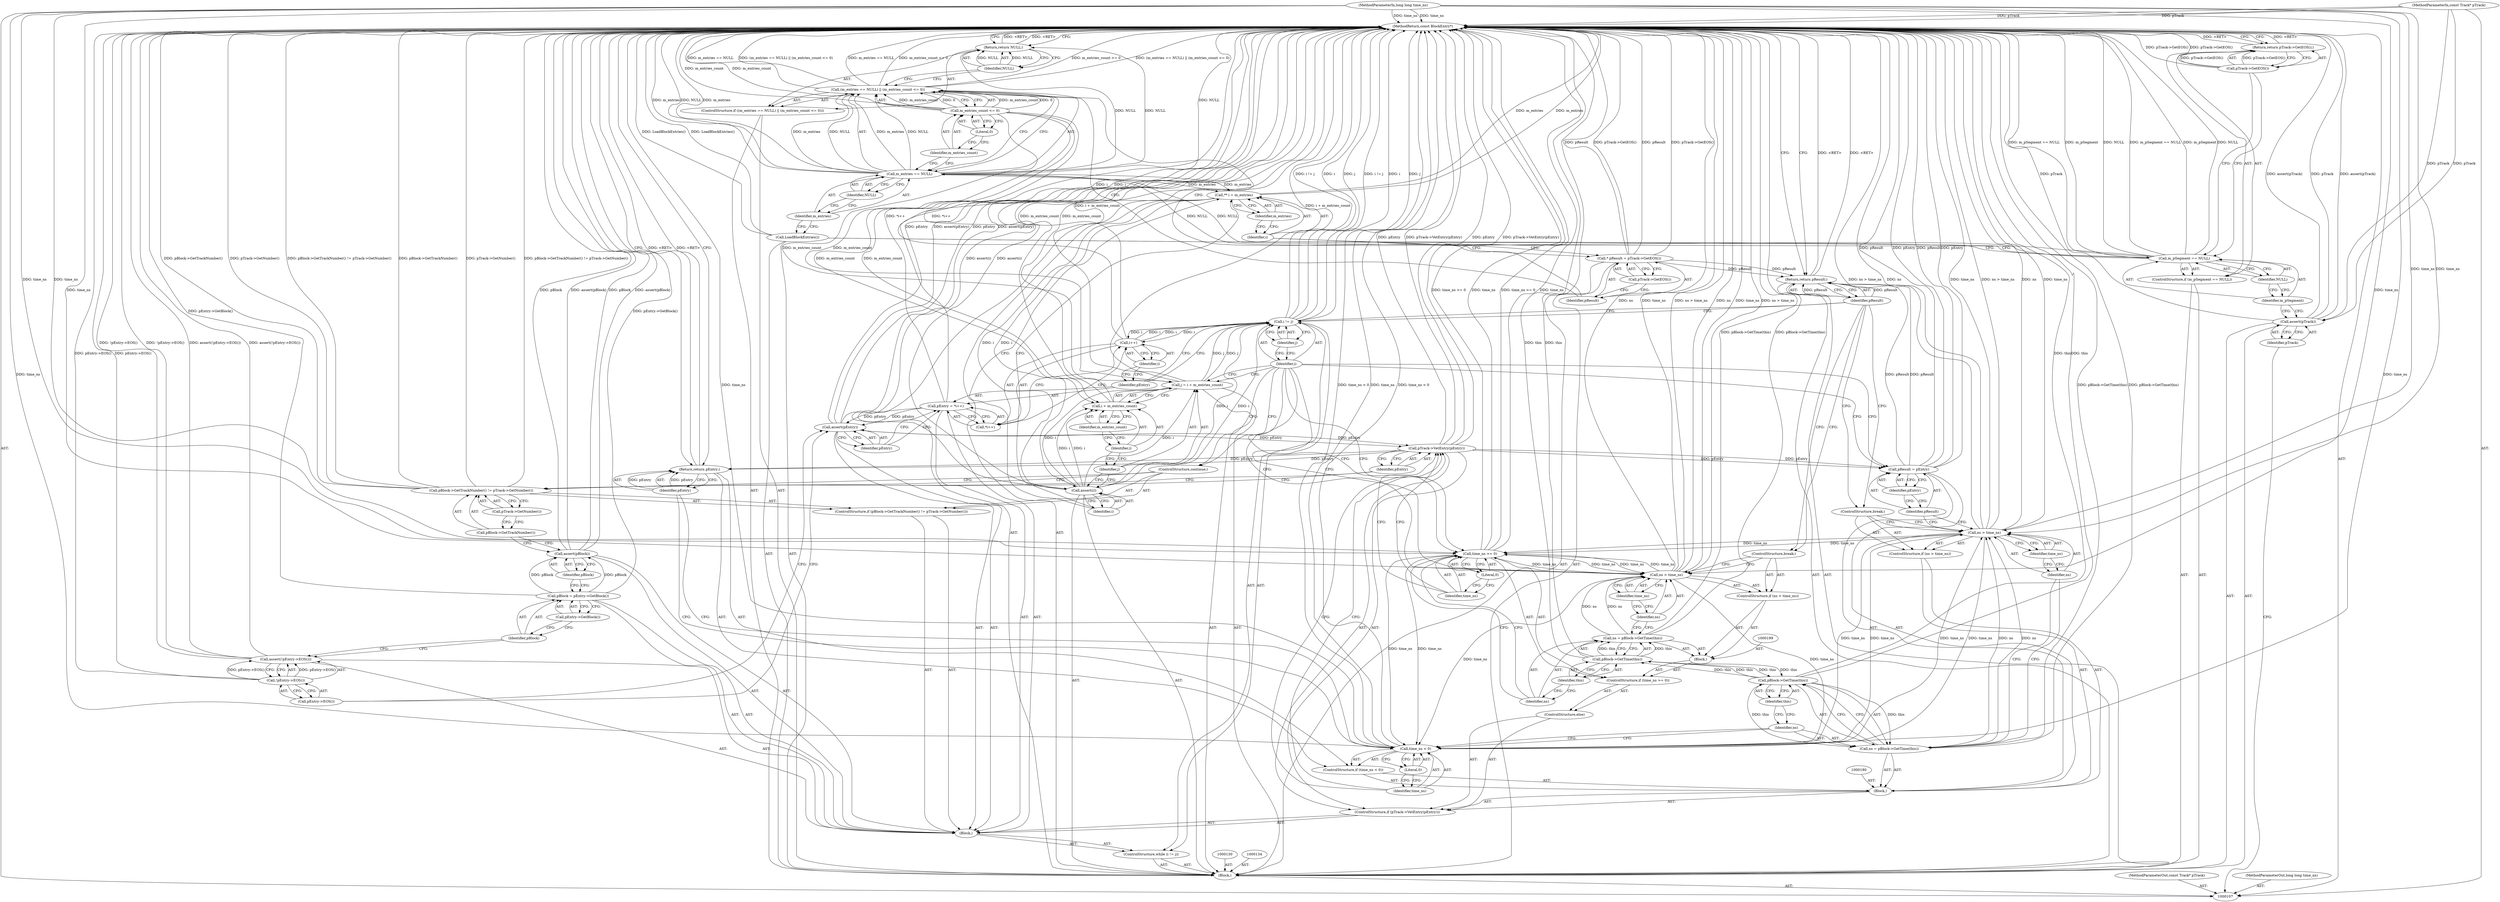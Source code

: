 digraph "1_Android_cc274e2abe8b2a6698a5c47d8aa4bb45f1f9538d_14" {
"1000211" [label="(MethodReturn,const BlockEntry*)"];
"1000108" [label="(MethodParameterIn,const Track* pTrack)"];
"1000309" [label="(MethodParameterOut,const Track* pTrack)"];
"1000119" [label="(Call,LoadBlockEntries())"];
"1000124" [label="(Identifier,NULL)"];
"1000125" [label="(Call,m_entries_count <= 0)"];
"1000126" [label="(Identifier,m_entries_count)"];
"1000120" [label="(ControlStructure,if ((m_entries == NULL) || (m_entries_count <= 0)))"];
"1000127" [label="(Literal,0)"];
"1000121" [label="(Call,(m_entries == NULL) || (m_entries_count <= 0))"];
"1000122" [label="(Call,m_entries == NULL)"];
"1000123" [label="(Identifier,m_entries)"];
"1000129" [label="(Identifier,NULL)"];
"1000128" [label="(Return,return NULL;)"];
"1000131" [label="(Call,* pResult = pTrack->GetEOS())"];
"1000132" [label="(Identifier,pResult)"];
"1000133" [label="(Call,pTrack->GetEOS())"];
"1000135" [label="(Call,** i = m_entries)"];
"1000136" [label="(Identifier,i)"];
"1000137" [label="(Identifier,m_entries)"];
"1000139" [label="(Identifier,i)"];
"1000138" [label="(Call,assert(i))"];
"1000140" [label="(Call,j = i + m_entries_count)"];
"1000141" [label="(Identifier,j)"];
"1000142" [label="(Call,i + m_entries_count)"];
"1000143" [label="(Identifier,i)"];
"1000144" [label="(Identifier,m_entries_count)"];
"1000146" [label="(Call,i != j)"];
"1000147" [label="(Identifier,i)"];
"1000148" [label="(Identifier,j)"];
"1000145" [label="(ControlStructure,while (i != j))"];
"1000149" [label="(Block,)"];
"1000150" [label="(Call,pEntry = *i++)"];
"1000151" [label="(Identifier,pEntry)"];
"1000152" [label="(Call,*i++)"];
"1000153" [label="(Call,i++)"];
"1000154" [label="(Identifier,i)"];
"1000109" [label="(MethodParameterIn,long long time_ns)"];
"1000310" [label="(MethodParameterOut,long long time_ns)"];
"1000110" [label="(Block,)"];
"1000156" [label="(Identifier,pEntry)"];
"1000155" [label="(Call,assert(pEntry))"];
"1000158" [label="(Call,!pEntry->EOS())"];
"1000159" [label="(Call,pEntry->EOS())"];
"1000157" [label="(Call,assert(!pEntry->EOS()))"];
"1000160" [label="(Call,pBlock = pEntry->GetBlock())"];
"1000161" [label="(Identifier,pBlock)"];
"1000162" [label="(Call,pEntry->GetBlock())"];
"1000164" [label="(Identifier,pBlock)"];
"1000163" [label="(Call,assert(pBlock))"];
"1000166" [label="(Call,pBlock->GetTrackNumber() != pTrack->GetNumber())"];
"1000167" [label="(Call,pBlock->GetTrackNumber())"];
"1000168" [label="(Call,pTrack->GetNumber())"];
"1000165" [label="(ControlStructure,if (pBlock->GetTrackNumber() != pTrack->GetNumber()))"];
"1000169" [label="(ControlStructure,continue;)"];
"1000171" [label="(Call,pTrack->VetEntry(pEntry))"];
"1000172" [label="(Identifier,pEntry)"];
"1000170" [label="(ControlStructure,if (pTrack->VetEntry(pEntry)))"];
"1000174" [label="(ControlStructure,if (time_ns < 0))"];
"1000175" [label="(Call,time_ns < 0)"];
"1000176" [label="(Identifier,time_ns)"];
"1000177" [label="(Literal,0)"];
"1000178" [label="(Return,return pEntry;)"];
"1000179" [label="(Identifier,pEntry)"];
"1000111" [label="(Call,assert(pTrack))"];
"1000112" [label="(Identifier,pTrack)"];
"1000173" [label="(Block,)"];
"1000181" [label="(Call,ns = pBlock->GetTime(this))"];
"1000182" [label="(Identifier,ns)"];
"1000183" [label="(Call,pBlock->GetTime(this))"];
"1000184" [label="(Identifier,this)"];
"1000185" [label="(ControlStructure,if (ns > time_ns))"];
"1000186" [label="(Call,ns > time_ns)"];
"1000187" [label="(Identifier,ns)"];
"1000188" [label="(Identifier,time_ns)"];
"1000189" [label="(ControlStructure,break;)"];
"1000190" [label="(Call,pResult = pEntry)"];
"1000191" [label="(Identifier,pResult)"];
"1000192" [label="(Identifier,pEntry)"];
"1000194" [label="(ControlStructure,if (time_ns >= 0))"];
"1000195" [label="(Call,time_ns >= 0)"];
"1000196" [label="(Identifier,time_ns)"];
"1000197" [label="(Literal,0)"];
"1000193" [label="(ControlStructure,else)"];
"1000198" [label="(Block,)"];
"1000200" [label="(Call,ns = pBlock->GetTime(this))"];
"1000201" [label="(Identifier,ns)"];
"1000202" [label="(Call,pBlock->GetTime(this))"];
"1000203" [label="(Identifier,this)"];
"1000204" [label="(ControlStructure,if (ns > time_ns))"];
"1000205" [label="(Call,ns > time_ns)"];
"1000206" [label="(Identifier,ns)"];
"1000207" [label="(Identifier,time_ns)"];
"1000208" [label="(ControlStructure,break;)"];
"1000210" [label="(Identifier,pResult)"];
"1000209" [label="(Return,return pResult;)"];
"1000116" [label="(Identifier,NULL)"];
"1000113" [label="(ControlStructure,if (m_pSegment == NULL))"];
"1000114" [label="(Call,m_pSegment == NULL)"];
"1000115" [label="(Identifier,m_pSegment)"];
"1000118" [label="(Call,pTrack->GetEOS())"];
"1000117" [label="(Return,return pTrack->GetEOS();)"];
"1000211" -> "1000107"  [label="AST: "];
"1000211" -> "1000117"  [label="CFG: "];
"1000211" -> "1000128"  [label="CFG: "];
"1000211" -> "1000178"  [label="CFG: "];
"1000211" -> "1000209"  [label="CFG: "];
"1000178" -> "1000211"  [label="DDG: <RET>"];
"1000121" -> "1000211"  [label="DDG: m_entries_count <= 0"];
"1000121" -> "1000211"  [label="DDG: (m_entries == NULL) || (m_entries_count <= 0)"];
"1000121" -> "1000211"  [label="DDG: m_entries == NULL"];
"1000108" -> "1000211"  [label="DDG: pTrack"];
"1000118" -> "1000211"  [label="DDG: pTrack->GetEOS()"];
"1000153" -> "1000211"  [label="DDG: i"];
"1000186" -> "1000211"  [label="DDG: time_ns"];
"1000186" -> "1000211"  [label="DDG: ns > time_ns"];
"1000186" -> "1000211"  [label="DDG: ns"];
"1000158" -> "1000211"  [label="DDG: pEntry->EOS()"];
"1000166" -> "1000211"  [label="DDG: pTrack->GetNumber()"];
"1000166" -> "1000211"  [label="DDG: pBlock->GetTrackNumber() != pTrack->GetNumber()"];
"1000166" -> "1000211"  [label="DDG: pBlock->GetTrackNumber()"];
"1000163" -> "1000211"  [label="DDG: pBlock"];
"1000163" -> "1000211"  [label="DDG: assert(pBlock)"];
"1000125" -> "1000211"  [label="DDG: m_entries_count"];
"1000171" -> "1000211"  [label="DDG: pEntry"];
"1000171" -> "1000211"  [label="DDG: pTrack->VetEntry(pEntry)"];
"1000140" -> "1000211"  [label="DDG: i + m_entries_count"];
"1000157" -> "1000211"  [label="DDG: assert(!pEntry->EOS())"];
"1000157" -> "1000211"  [label="DDG: !pEntry->EOS()"];
"1000114" -> "1000211"  [label="DDG: m_pSegment == NULL"];
"1000114" -> "1000211"  [label="DDG: m_pSegment"];
"1000114" -> "1000211"  [label="DDG: NULL"];
"1000205" -> "1000211"  [label="DDG: ns"];
"1000205" -> "1000211"  [label="DDG: time_ns"];
"1000205" -> "1000211"  [label="DDG: ns > time_ns"];
"1000122" -> "1000211"  [label="DDG: m_entries"];
"1000122" -> "1000211"  [label="DDG: NULL"];
"1000131" -> "1000211"  [label="DDG: pResult"];
"1000131" -> "1000211"  [label="DDG: pTrack->GetEOS()"];
"1000195" -> "1000211"  [label="DDG: time_ns >= 0"];
"1000195" -> "1000211"  [label="DDG: time_ns"];
"1000183" -> "1000211"  [label="DDG: this"];
"1000150" -> "1000211"  [label="DDG: *i++"];
"1000155" -> "1000211"  [label="DDG: assert(pEntry)"];
"1000155" -> "1000211"  [label="DDG: pEntry"];
"1000142" -> "1000211"  [label="DDG: m_entries_count"];
"1000190" -> "1000211"  [label="DDG: pResult"];
"1000190" -> "1000211"  [label="DDG: pEntry"];
"1000202" -> "1000211"  [label="DDG: this"];
"1000146" -> "1000211"  [label="DDG: j"];
"1000146" -> "1000211"  [label="DDG: i != j"];
"1000146" -> "1000211"  [label="DDG: i"];
"1000175" -> "1000211"  [label="DDG: time_ns"];
"1000175" -> "1000211"  [label="DDG: time_ns < 0"];
"1000111" -> "1000211"  [label="DDG: pTrack"];
"1000111" -> "1000211"  [label="DDG: assert(pTrack)"];
"1000138" -> "1000211"  [label="DDG: assert(i)"];
"1000119" -> "1000211"  [label="DDG: LoadBlockEntries()"];
"1000160" -> "1000211"  [label="DDG: pEntry->GetBlock()"];
"1000181" -> "1000211"  [label="DDG: pBlock->GetTime(this)"];
"1000135" -> "1000211"  [label="DDG: m_entries"];
"1000109" -> "1000211"  [label="DDG: time_ns"];
"1000200" -> "1000211"  [label="DDG: pBlock->GetTime(this)"];
"1000209" -> "1000211"  [label="DDG: <RET>"];
"1000128" -> "1000211"  [label="DDG: <RET>"];
"1000117" -> "1000211"  [label="DDG: <RET>"];
"1000108" -> "1000107"  [label="AST: "];
"1000108" -> "1000211"  [label="DDG: pTrack"];
"1000108" -> "1000111"  [label="DDG: pTrack"];
"1000309" -> "1000107"  [label="AST: "];
"1000119" -> "1000110"  [label="AST: "];
"1000119" -> "1000114"  [label="CFG: "];
"1000123" -> "1000119"  [label="CFG: "];
"1000119" -> "1000211"  [label="DDG: LoadBlockEntries()"];
"1000124" -> "1000122"  [label="AST: "];
"1000124" -> "1000123"  [label="CFG: "];
"1000122" -> "1000124"  [label="CFG: "];
"1000125" -> "1000121"  [label="AST: "];
"1000125" -> "1000127"  [label="CFG: "];
"1000126" -> "1000125"  [label="AST: "];
"1000127" -> "1000125"  [label="AST: "];
"1000121" -> "1000125"  [label="CFG: "];
"1000125" -> "1000211"  [label="DDG: m_entries_count"];
"1000125" -> "1000121"  [label="DDG: m_entries_count"];
"1000125" -> "1000121"  [label="DDG: 0"];
"1000125" -> "1000140"  [label="DDG: m_entries_count"];
"1000125" -> "1000142"  [label="DDG: m_entries_count"];
"1000126" -> "1000125"  [label="AST: "];
"1000126" -> "1000122"  [label="CFG: "];
"1000127" -> "1000126"  [label="CFG: "];
"1000120" -> "1000110"  [label="AST: "];
"1000121" -> "1000120"  [label="AST: "];
"1000128" -> "1000120"  [label="AST: "];
"1000127" -> "1000125"  [label="AST: "];
"1000127" -> "1000126"  [label="CFG: "];
"1000125" -> "1000127"  [label="CFG: "];
"1000121" -> "1000120"  [label="AST: "];
"1000121" -> "1000122"  [label="CFG: "];
"1000121" -> "1000125"  [label="CFG: "];
"1000122" -> "1000121"  [label="AST: "];
"1000125" -> "1000121"  [label="AST: "];
"1000129" -> "1000121"  [label="CFG: "];
"1000132" -> "1000121"  [label="CFG: "];
"1000121" -> "1000211"  [label="DDG: m_entries_count <= 0"];
"1000121" -> "1000211"  [label="DDG: (m_entries == NULL) || (m_entries_count <= 0)"];
"1000121" -> "1000211"  [label="DDG: m_entries == NULL"];
"1000122" -> "1000121"  [label="DDG: m_entries"];
"1000122" -> "1000121"  [label="DDG: NULL"];
"1000125" -> "1000121"  [label="DDG: m_entries_count"];
"1000125" -> "1000121"  [label="DDG: 0"];
"1000122" -> "1000121"  [label="AST: "];
"1000122" -> "1000124"  [label="CFG: "];
"1000123" -> "1000122"  [label="AST: "];
"1000124" -> "1000122"  [label="AST: "];
"1000126" -> "1000122"  [label="CFG: "];
"1000121" -> "1000122"  [label="CFG: "];
"1000122" -> "1000211"  [label="DDG: m_entries"];
"1000122" -> "1000211"  [label="DDG: NULL"];
"1000122" -> "1000121"  [label="DDG: m_entries"];
"1000122" -> "1000121"  [label="DDG: NULL"];
"1000114" -> "1000122"  [label="DDG: NULL"];
"1000122" -> "1000128"  [label="DDG: NULL"];
"1000122" -> "1000135"  [label="DDG: m_entries"];
"1000123" -> "1000122"  [label="AST: "];
"1000123" -> "1000119"  [label="CFG: "];
"1000124" -> "1000123"  [label="CFG: "];
"1000129" -> "1000128"  [label="AST: "];
"1000129" -> "1000121"  [label="CFG: "];
"1000128" -> "1000129"  [label="CFG: "];
"1000129" -> "1000128"  [label="DDG: NULL"];
"1000128" -> "1000120"  [label="AST: "];
"1000128" -> "1000129"  [label="CFG: "];
"1000129" -> "1000128"  [label="AST: "];
"1000211" -> "1000128"  [label="CFG: "];
"1000128" -> "1000211"  [label="DDG: <RET>"];
"1000129" -> "1000128"  [label="DDG: NULL"];
"1000122" -> "1000128"  [label="DDG: NULL"];
"1000131" -> "1000110"  [label="AST: "];
"1000131" -> "1000133"  [label="CFG: "];
"1000132" -> "1000131"  [label="AST: "];
"1000133" -> "1000131"  [label="AST: "];
"1000136" -> "1000131"  [label="CFG: "];
"1000131" -> "1000211"  [label="DDG: pResult"];
"1000131" -> "1000211"  [label="DDG: pTrack->GetEOS()"];
"1000131" -> "1000209"  [label="DDG: pResult"];
"1000132" -> "1000131"  [label="AST: "];
"1000132" -> "1000121"  [label="CFG: "];
"1000133" -> "1000132"  [label="CFG: "];
"1000133" -> "1000131"  [label="AST: "];
"1000133" -> "1000132"  [label="CFG: "];
"1000131" -> "1000133"  [label="CFG: "];
"1000135" -> "1000110"  [label="AST: "];
"1000135" -> "1000137"  [label="CFG: "];
"1000136" -> "1000135"  [label="AST: "];
"1000137" -> "1000135"  [label="AST: "];
"1000139" -> "1000135"  [label="CFG: "];
"1000135" -> "1000211"  [label="DDG: m_entries"];
"1000122" -> "1000135"  [label="DDG: m_entries"];
"1000135" -> "1000138"  [label="DDG: i"];
"1000136" -> "1000135"  [label="AST: "];
"1000136" -> "1000131"  [label="CFG: "];
"1000137" -> "1000136"  [label="CFG: "];
"1000137" -> "1000135"  [label="AST: "];
"1000137" -> "1000136"  [label="CFG: "];
"1000135" -> "1000137"  [label="CFG: "];
"1000139" -> "1000138"  [label="AST: "];
"1000139" -> "1000135"  [label="CFG: "];
"1000138" -> "1000139"  [label="CFG: "];
"1000138" -> "1000110"  [label="AST: "];
"1000138" -> "1000139"  [label="CFG: "];
"1000139" -> "1000138"  [label="AST: "];
"1000141" -> "1000138"  [label="CFG: "];
"1000138" -> "1000211"  [label="DDG: assert(i)"];
"1000135" -> "1000138"  [label="DDG: i"];
"1000138" -> "1000140"  [label="DDG: i"];
"1000138" -> "1000142"  [label="DDG: i"];
"1000138" -> "1000146"  [label="DDG: i"];
"1000140" -> "1000110"  [label="AST: "];
"1000140" -> "1000142"  [label="CFG: "];
"1000141" -> "1000140"  [label="AST: "];
"1000142" -> "1000140"  [label="AST: "];
"1000147" -> "1000140"  [label="CFG: "];
"1000140" -> "1000211"  [label="DDG: i + m_entries_count"];
"1000138" -> "1000140"  [label="DDG: i"];
"1000125" -> "1000140"  [label="DDG: m_entries_count"];
"1000140" -> "1000146"  [label="DDG: j"];
"1000141" -> "1000140"  [label="AST: "];
"1000141" -> "1000138"  [label="CFG: "];
"1000143" -> "1000141"  [label="CFG: "];
"1000142" -> "1000140"  [label="AST: "];
"1000142" -> "1000144"  [label="CFG: "];
"1000143" -> "1000142"  [label="AST: "];
"1000144" -> "1000142"  [label="AST: "];
"1000140" -> "1000142"  [label="CFG: "];
"1000142" -> "1000211"  [label="DDG: m_entries_count"];
"1000138" -> "1000142"  [label="DDG: i"];
"1000125" -> "1000142"  [label="DDG: m_entries_count"];
"1000143" -> "1000142"  [label="AST: "];
"1000143" -> "1000141"  [label="CFG: "];
"1000144" -> "1000143"  [label="CFG: "];
"1000144" -> "1000142"  [label="AST: "];
"1000144" -> "1000143"  [label="CFG: "];
"1000142" -> "1000144"  [label="CFG: "];
"1000146" -> "1000145"  [label="AST: "];
"1000146" -> "1000148"  [label="CFG: "];
"1000147" -> "1000146"  [label="AST: "];
"1000148" -> "1000146"  [label="AST: "];
"1000151" -> "1000146"  [label="CFG: "];
"1000210" -> "1000146"  [label="CFG: "];
"1000146" -> "1000211"  [label="DDG: j"];
"1000146" -> "1000211"  [label="DDG: i != j"];
"1000146" -> "1000211"  [label="DDG: i"];
"1000153" -> "1000146"  [label="DDG: i"];
"1000138" -> "1000146"  [label="DDG: i"];
"1000140" -> "1000146"  [label="DDG: j"];
"1000146" -> "1000153"  [label="DDG: i"];
"1000147" -> "1000146"  [label="AST: "];
"1000147" -> "1000190"  [label="CFG: "];
"1000147" -> "1000205"  [label="CFG: "];
"1000147" -> "1000195"  [label="CFG: "];
"1000147" -> "1000169"  [label="CFG: "];
"1000147" -> "1000140"  [label="CFG: "];
"1000148" -> "1000147"  [label="CFG: "];
"1000148" -> "1000146"  [label="AST: "];
"1000148" -> "1000147"  [label="CFG: "];
"1000146" -> "1000148"  [label="CFG: "];
"1000145" -> "1000110"  [label="AST: "];
"1000146" -> "1000145"  [label="AST: "];
"1000149" -> "1000145"  [label="AST: "];
"1000149" -> "1000145"  [label="AST: "];
"1000150" -> "1000149"  [label="AST: "];
"1000155" -> "1000149"  [label="AST: "];
"1000157" -> "1000149"  [label="AST: "];
"1000160" -> "1000149"  [label="AST: "];
"1000163" -> "1000149"  [label="AST: "];
"1000165" -> "1000149"  [label="AST: "];
"1000170" -> "1000149"  [label="AST: "];
"1000150" -> "1000149"  [label="AST: "];
"1000150" -> "1000152"  [label="CFG: "];
"1000151" -> "1000150"  [label="AST: "];
"1000152" -> "1000150"  [label="AST: "];
"1000156" -> "1000150"  [label="CFG: "];
"1000150" -> "1000211"  [label="DDG: *i++"];
"1000150" -> "1000155"  [label="DDG: pEntry"];
"1000151" -> "1000150"  [label="AST: "];
"1000151" -> "1000146"  [label="CFG: "];
"1000154" -> "1000151"  [label="CFG: "];
"1000152" -> "1000150"  [label="AST: "];
"1000152" -> "1000153"  [label="CFG: "];
"1000153" -> "1000152"  [label="AST: "];
"1000150" -> "1000152"  [label="CFG: "];
"1000153" -> "1000152"  [label="AST: "];
"1000153" -> "1000154"  [label="CFG: "];
"1000154" -> "1000153"  [label="AST: "];
"1000152" -> "1000153"  [label="CFG: "];
"1000153" -> "1000211"  [label="DDG: i"];
"1000153" -> "1000146"  [label="DDG: i"];
"1000146" -> "1000153"  [label="DDG: i"];
"1000154" -> "1000153"  [label="AST: "];
"1000154" -> "1000151"  [label="CFG: "];
"1000153" -> "1000154"  [label="CFG: "];
"1000109" -> "1000107"  [label="AST: "];
"1000109" -> "1000211"  [label="DDG: time_ns"];
"1000109" -> "1000175"  [label="DDG: time_ns"];
"1000109" -> "1000186"  [label="DDG: time_ns"];
"1000109" -> "1000195"  [label="DDG: time_ns"];
"1000109" -> "1000205"  [label="DDG: time_ns"];
"1000310" -> "1000107"  [label="AST: "];
"1000110" -> "1000107"  [label="AST: "];
"1000111" -> "1000110"  [label="AST: "];
"1000113" -> "1000110"  [label="AST: "];
"1000119" -> "1000110"  [label="AST: "];
"1000120" -> "1000110"  [label="AST: "];
"1000130" -> "1000110"  [label="AST: "];
"1000131" -> "1000110"  [label="AST: "];
"1000134" -> "1000110"  [label="AST: "];
"1000135" -> "1000110"  [label="AST: "];
"1000138" -> "1000110"  [label="AST: "];
"1000140" -> "1000110"  [label="AST: "];
"1000145" -> "1000110"  [label="AST: "];
"1000209" -> "1000110"  [label="AST: "];
"1000156" -> "1000155"  [label="AST: "];
"1000156" -> "1000150"  [label="CFG: "];
"1000155" -> "1000156"  [label="CFG: "];
"1000155" -> "1000149"  [label="AST: "];
"1000155" -> "1000156"  [label="CFG: "];
"1000156" -> "1000155"  [label="AST: "];
"1000159" -> "1000155"  [label="CFG: "];
"1000155" -> "1000211"  [label="DDG: assert(pEntry)"];
"1000155" -> "1000211"  [label="DDG: pEntry"];
"1000150" -> "1000155"  [label="DDG: pEntry"];
"1000155" -> "1000171"  [label="DDG: pEntry"];
"1000158" -> "1000157"  [label="AST: "];
"1000158" -> "1000159"  [label="CFG: "];
"1000159" -> "1000158"  [label="AST: "];
"1000157" -> "1000158"  [label="CFG: "];
"1000158" -> "1000211"  [label="DDG: pEntry->EOS()"];
"1000158" -> "1000157"  [label="DDG: pEntry->EOS()"];
"1000159" -> "1000158"  [label="AST: "];
"1000159" -> "1000155"  [label="CFG: "];
"1000158" -> "1000159"  [label="CFG: "];
"1000157" -> "1000149"  [label="AST: "];
"1000157" -> "1000158"  [label="CFG: "];
"1000158" -> "1000157"  [label="AST: "];
"1000161" -> "1000157"  [label="CFG: "];
"1000157" -> "1000211"  [label="DDG: assert(!pEntry->EOS())"];
"1000157" -> "1000211"  [label="DDG: !pEntry->EOS()"];
"1000158" -> "1000157"  [label="DDG: pEntry->EOS()"];
"1000160" -> "1000149"  [label="AST: "];
"1000160" -> "1000162"  [label="CFG: "];
"1000161" -> "1000160"  [label="AST: "];
"1000162" -> "1000160"  [label="AST: "];
"1000164" -> "1000160"  [label="CFG: "];
"1000160" -> "1000211"  [label="DDG: pEntry->GetBlock()"];
"1000160" -> "1000163"  [label="DDG: pBlock"];
"1000161" -> "1000160"  [label="AST: "];
"1000161" -> "1000157"  [label="CFG: "];
"1000162" -> "1000161"  [label="CFG: "];
"1000162" -> "1000160"  [label="AST: "];
"1000162" -> "1000161"  [label="CFG: "];
"1000160" -> "1000162"  [label="CFG: "];
"1000164" -> "1000163"  [label="AST: "];
"1000164" -> "1000160"  [label="CFG: "];
"1000163" -> "1000164"  [label="CFG: "];
"1000163" -> "1000149"  [label="AST: "];
"1000163" -> "1000164"  [label="CFG: "];
"1000164" -> "1000163"  [label="AST: "];
"1000167" -> "1000163"  [label="CFG: "];
"1000163" -> "1000211"  [label="DDG: pBlock"];
"1000163" -> "1000211"  [label="DDG: assert(pBlock)"];
"1000160" -> "1000163"  [label="DDG: pBlock"];
"1000166" -> "1000165"  [label="AST: "];
"1000166" -> "1000168"  [label="CFG: "];
"1000167" -> "1000166"  [label="AST: "];
"1000168" -> "1000166"  [label="AST: "];
"1000169" -> "1000166"  [label="CFG: "];
"1000172" -> "1000166"  [label="CFG: "];
"1000166" -> "1000211"  [label="DDG: pTrack->GetNumber()"];
"1000166" -> "1000211"  [label="DDG: pBlock->GetTrackNumber() != pTrack->GetNumber()"];
"1000166" -> "1000211"  [label="DDG: pBlock->GetTrackNumber()"];
"1000167" -> "1000166"  [label="AST: "];
"1000167" -> "1000163"  [label="CFG: "];
"1000168" -> "1000167"  [label="CFG: "];
"1000168" -> "1000166"  [label="AST: "];
"1000168" -> "1000167"  [label="CFG: "];
"1000166" -> "1000168"  [label="CFG: "];
"1000165" -> "1000149"  [label="AST: "];
"1000166" -> "1000165"  [label="AST: "];
"1000169" -> "1000165"  [label="AST: "];
"1000169" -> "1000165"  [label="AST: "];
"1000169" -> "1000166"  [label="CFG: "];
"1000147" -> "1000169"  [label="CFG: "];
"1000171" -> "1000170"  [label="AST: "];
"1000171" -> "1000172"  [label="CFG: "];
"1000172" -> "1000171"  [label="AST: "];
"1000176" -> "1000171"  [label="CFG: "];
"1000196" -> "1000171"  [label="CFG: "];
"1000171" -> "1000211"  [label="DDG: pEntry"];
"1000171" -> "1000211"  [label="DDG: pTrack->VetEntry(pEntry)"];
"1000155" -> "1000171"  [label="DDG: pEntry"];
"1000171" -> "1000178"  [label="DDG: pEntry"];
"1000171" -> "1000190"  [label="DDG: pEntry"];
"1000172" -> "1000171"  [label="AST: "];
"1000172" -> "1000166"  [label="CFG: "];
"1000171" -> "1000172"  [label="CFG: "];
"1000170" -> "1000149"  [label="AST: "];
"1000171" -> "1000170"  [label="AST: "];
"1000173" -> "1000170"  [label="AST: "];
"1000193" -> "1000170"  [label="AST: "];
"1000174" -> "1000173"  [label="AST: "];
"1000175" -> "1000174"  [label="AST: "];
"1000178" -> "1000174"  [label="AST: "];
"1000175" -> "1000174"  [label="AST: "];
"1000175" -> "1000177"  [label="CFG: "];
"1000176" -> "1000175"  [label="AST: "];
"1000177" -> "1000175"  [label="AST: "];
"1000179" -> "1000175"  [label="CFG: "];
"1000182" -> "1000175"  [label="CFG: "];
"1000175" -> "1000211"  [label="DDG: time_ns"];
"1000175" -> "1000211"  [label="DDG: time_ns < 0"];
"1000186" -> "1000175"  [label="DDG: time_ns"];
"1000205" -> "1000175"  [label="DDG: time_ns"];
"1000195" -> "1000175"  [label="DDG: time_ns"];
"1000109" -> "1000175"  [label="DDG: time_ns"];
"1000175" -> "1000186"  [label="DDG: time_ns"];
"1000176" -> "1000175"  [label="AST: "];
"1000176" -> "1000171"  [label="CFG: "];
"1000177" -> "1000176"  [label="CFG: "];
"1000177" -> "1000175"  [label="AST: "];
"1000177" -> "1000176"  [label="CFG: "];
"1000175" -> "1000177"  [label="CFG: "];
"1000178" -> "1000174"  [label="AST: "];
"1000178" -> "1000179"  [label="CFG: "];
"1000179" -> "1000178"  [label="AST: "];
"1000211" -> "1000178"  [label="CFG: "];
"1000178" -> "1000211"  [label="DDG: <RET>"];
"1000179" -> "1000178"  [label="DDG: pEntry"];
"1000171" -> "1000178"  [label="DDG: pEntry"];
"1000179" -> "1000178"  [label="AST: "];
"1000179" -> "1000175"  [label="CFG: "];
"1000178" -> "1000179"  [label="CFG: "];
"1000179" -> "1000178"  [label="DDG: pEntry"];
"1000111" -> "1000110"  [label="AST: "];
"1000111" -> "1000112"  [label="CFG: "];
"1000112" -> "1000111"  [label="AST: "];
"1000115" -> "1000111"  [label="CFG: "];
"1000111" -> "1000211"  [label="DDG: pTrack"];
"1000111" -> "1000211"  [label="DDG: assert(pTrack)"];
"1000108" -> "1000111"  [label="DDG: pTrack"];
"1000112" -> "1000111"  [label="AST: "];
"1000112" -> "1000107"  [label="CFG: "];
"1000111" -> "1000112"  [label="CFG: "];
"1000173" -> "1000170"  [label="AST: "];
"1000174" -> "1000173"  [label="AST: "];
"1000180" -> "1000173"  [label="AST: "];
"1000181" -> "1000173"  [label="AST: "];
"1000185" -> "1000173"  [label="AST: "];
"1000190" -> "1000173"  [label="AST: "];
"1000181" -> "1000173"  [label="AST: "];
"1000181" -> "1000183"  [label="CFG: "];
"1000182" -> "1000181"  [label="AST: "];
"1000183" -> "1000181"  [label="AST: "];
"1000187" -> "1000181"  [label="CFG: "];
"1000181" -> "1000211"  [label="DDG: pBlock->GetTime(this)"];
"1000183" -> "1000181"  [label="DDG: this"];
"1000181" -> "1000186"  [label="DDG: ns"];
"1000182" -> "1000181"  [label="AST: "];
"1000182" -> "1000175"  [label="CFG: "];
"1000184" -> "1000182"  [label="CFG: "];
"1000183" -> "1000181"  [label="AST: "];
"1000183" -> "1000184"  [label="CFG: "];
"1000184" -> "1000183"  [label="AST: "];
"1000181" -> "1000183"  [label="CFG: "];
"1000183" -> "1000211"  [label="DDG: this"];
"1000183" -> "1000181"  [label="DDG: this"];
"1000202" -> "1000183"  [label="DDG: this"];
"1000183" -> "1000202"  [label="DDG: this"];
"1000184" -> "1000183"  [label="AST: "];
"1000184" -> "1000182"  [label="CFG: "];
"1000183" -> "1000184"  [label="CFG: "];
"1000185" -> "1000173"  [label="AST: "];
"1000186" -> "1000185"  [label="AST: "];
"1000189" -> "1000185"  [label="AST: "];
"1000186" -> "1000185"  [label="AST: "];
"1000186" -> "1000188"  [label="CFG: "];
"1000187" -> "1000186"  [label="AST: "];
"1000188" -> "1000186"  [label="AST: "];
"1000189" -> "1000186"  [label="CFG: "];
"1000191" -> "1000186"  [label="CFG: "];
"1000186" -> "1000211"  [label="DDG: time_ns"];
"1000186" -> "1000211"  [label="DDG: ns > time_ns"];
"1000186" -> "1000211"  [label="DDG: ns"];
"1000186" -> "1000175"  [label="DDG: time_ns"];
"1000181" -> "1000186"  [label="DDG: ns"];
"1000175" -> "1000186"  [label="DDG: time_ns"];
"1000109" -> "1000186"  [label="DDG: time_ns"];
"1000186" -> "1000195"  [label="DDG: time_ns"];
"1000187" -> "1000186"  [label="AST: "];
"1000187" -> "1000181"  [label="CFG: "];
"1000188" -> "1000187"  [label="CFG: "];
"1000188" -> "1000186"  [label="AST: "];
"1000188" -> "1000187"  [label="CFG: "];
"1000186" -> "1000188"  [label="CFG: "];
"1000189" -> "1000185"  [label="AST: "];
"1000189" -> "1000186"  [label="CFG: "];
"1000210" -> "1000189"  [label="CFG: "];
"1000190" -> "1000173"  [label="AST: "];
"1000190" -> "1000192"  [label="CFG: "];
"1000191" -> "1000190"  [label="AST: "];
"1000192" -> "1000190"  [label="AST: "];
"1000147" -> "1000190"  [label="CFG: "];
"1000190" -> "1000211"  [label="DDG: pResult"];
"1000190" -> "1000211"  [label="DDG: pEntry"];
"1000171" -> "1000190"  [label="DDG: pEntry"];
"1000190" -> "1000209"  [label="DDG: pResult"];
"1000191" -> "1000190"  [label="AST: "];
"1000191" -> "1000186"  [label="CFG: "];
"1000192" -> "1000191"  [label="CFG: "];
"1000192" -> "1000190"  [label="AST: "];
"1000192" -> "1000191"  [label="CFG: "];
"1000190" -> "1000192"  [label="CFG: "];
"1000194" -> "1000193"  [label="AST: "];
"1000195" -> "1000194"  [label="AST: "];
"1000198" -> "1000194"  [label="AST: "];
"1000195" -> "1000194"  [label="AST: "];
"1000195" -> "1000197"  [label="CFG: "];
"1000196" -> "1000195"  [label="AST: "];
"1000197" -> "1000195"  [label="AST: "];
"1000147" -> "1000195"  [label="CFG: "];
"1000201" -> "1000195"  [label="CFG: "];
"1000195" -> "1000211"  [label="DDG: time_ns >= 0"];
"1000195" -> "1000211"  [label="DDG: time_ns"];
"1000195" -> "1000175"  [label="DDG: time_ns"];
"1000186" -> "1000195"  [label="DDG: time_ns"];
"1000205" -> "1000195"  [label="DDG: time_ns"];
"1000109" -> "1000195"  [label="DDG: time_ns"];
"1000195" -> "1000205"  [label="DDG: time_ns"];
"1000196" -> "1000195"  [label="AST: "];
"1000196" -> "1000171"  [label="CFG: "];
"1000197" -> "1000196"  [label="CFG: "];
"1000197" -> "1000195"  [label="AST: "];
"1000197" -> "1000196"  [label="CFG: "];
"1000195" -> "1000197"  [label="CFG: "];
"1000193" -> "1000170"  [label="AST: "];
"1000194" -> "1000193"  [label="AST: "];
"1000198" -> "1000194"  [label="AST: "];
"1000199" -> "1000198"  [label="AST: "];
"1000200" -> "1000198"  [label="AST: "];
"1000204" -> "1000198"  [label="AST: "];
"1000200" -> "1000198"  [label="AST: "];
"1000200" -> "1000202"  [label="CFG: "];
"1000201" -> "1000200"  [label="AST: "];
"1000202" -> "1000200"  [label="AST: "];
"1000206" -> "1000200"  [label="CFG: "];
"1000200" -> "1000211"  [label="DDG: pBlock->GetTime(this)"];
"1000202" -> "1000200"  [label="DDG: this"];
"1000200" -> "1000205"  [label="DDG: ns"];
"1000201" -> "1000200"  [label="AST: "];
"1000201" -> "1000195"  [label="CFG: "];
"1000203" -> "1000201"  [label="CFG: "];
"1000202" -> "1000200"  [label="AST: "];
"1000202" -> "1000203"  [label="CFG: "];
"1000203" -> "1000202"  [label="AST: "];
"1000200" -> "1000202"  [label="CFG: "];
"1000202" -> "1000211"  [label="DDG: this"];
"1000202" -> "1000183"  [label="DDG: this"];
"1000202" -> "1000200"  [label="DDG: this"];
"1000183" -> "1000202"  [label="DDG: this"];
"1000203" -> "1000202"  [label="AST: "];
"1000203" -> "1000201"  [label="CFG: "];
"1000202" -> "1000203"  [label="CFG: "];
"1000204" -> "1000198"  [label="AST: "];
"1000205" -> "1000204"  [label="AST: "];
"1000208" -> "1000204"  [label="AST: "];
"1000205" -> "1000204"  [label="AST: "];
"1000205" -> "1000207"  [label="CFG: "];
"1000206" -> "1000205"  [label="AST: "];
"1000207" -> "1000205"  [label="AST: "];
"1000147" -> "1000205"  [label="CFG: "];
"1000208" -> "1000205"  [label="CFG: "];
"1000205" -> "1000211"  [label="DDG: ns"];
"1000205" -> "1000211"  [label="DDG: time_ns"];
"1000205" -> "1000211"  [label="DDG: ns > time_ns"];
"1000205" -> "1000175"  [label="DDG: time_ns"];
"1000205" -> "1000195"  [label="DDG: time_ns"];
"1000200" -> "1000205"  [label="DDG: ns"];
"1000195" -> "1000205"  [label="DDG: time_ns"];
"1000109" -> "1000205"  [label="DDG: time_ns"];
"1000206" -> "1000205"  [label="AST: "];
"1000206" -> "1000200"  [label="CFG: "];
"1000207" -> "1000206"  [label="CFG: "];
"1000207" -> "1000205"  [label="AST: "];
"1000207" -> "1000206"  [label="CFG: "];
"1000205" -> "1000207"  [label="CFG: "];
"1000208" -> "1000204"  [label="AST: "];
"1000208" -> "1000205"  [label="CFG: "];
"1000210" -> "1000208"  [label="CFG: "];
"1000210" -> "1000209"  [label="AST: "];
"1000210" -> "1000146"  [label="CFG: "];
"1000210" -> "1000189"  [label="CFG: "];
"1000210" -> "1000208"  [label="CFG: "];
"1000209" -> "1000210"  [label="CFG: "];
"1000210" -> "1000209"  [label="DDG: pResult"];
"1000209" -> "1000110"  [label="AST: "];
"1000209" -> "1000210"  [label="CFG: "];
"1000210" -> "1000209"  [label="AST: "];
"1000211" -> "1000209"  [label="CFG: "];
"1000209" -> "1000211"  [label="DDG: <RET>"];
"1000210" -> "1000209"  [label="DDG: pResult"];
"1000131" -> "1000209"  [label="DDG: pResult"];
"1000190" -> "1000209"  [label="DDG: pResult"];
"1000116" -> "1000114"  [label="AST: "];
"1000116" -> "1000115"  [label="CFG: "];
"1000114" -> "1000116"  [label="CFG: "];
"1000113" -> "1000110"  [label="AST: "];
"1000114" -> "1000113"  [label="AST: "];
"1000117" -> "1000113"  [label="AST: "];
"1000114" -> "1000113"  [label="AST: "];
"1000114" -> "1000116"  [label="CFG: "];
"1000115" -> "1000114"  [label="AST: "];
"1000116" -> "1000114"  [label="AST: "];
"1000118" -> "1000114"  [label="CFG: "];
"1000119" -> "1000114"  [label="CFG: "];
"1000114" -> "1000211"  [label="DDG: m_pSegment == NULL"];
"1000114" -> "1000211"  [label="DDG: m_pSegment"];
"1000114" -> "1000211"  [label="DDG: NULL"];
"1000114" -> "1000122"  [label="DDG: NULL"];
"1000115" -> "1000114"  [label="AST: "];
"1000115" -> "1000111"  [label="CFG: "];
"1000116" -> "1000115"  [label="CFG: "];
"1000118" -> "1000117"  [label="AST: "];
"1000118" -> "1000114"  [label="CFG: "];
"1000117" -> "1000118"  [label="CFG: "];
"1000118" -> "1000211"  [label="DDG: pTrack->GetEOS()"];
"1000118" -> "1000117"  [label="DDG: pTrack->GetEOS()"];
"1000117" -> "1000113"  [label="AST: "];
"1000117" -> "1000118"  [label="CFG: "];
"1000118" -> "1000117"  [label="AST: "];
"1000211" -> "1000117"  [label="CFG: "];
"1000117" -> "1000211"  [label="DDG: <RET>"];
"1000118" -> "1000117"  [label="DDG: pTrack->GetEOS()"];
}
